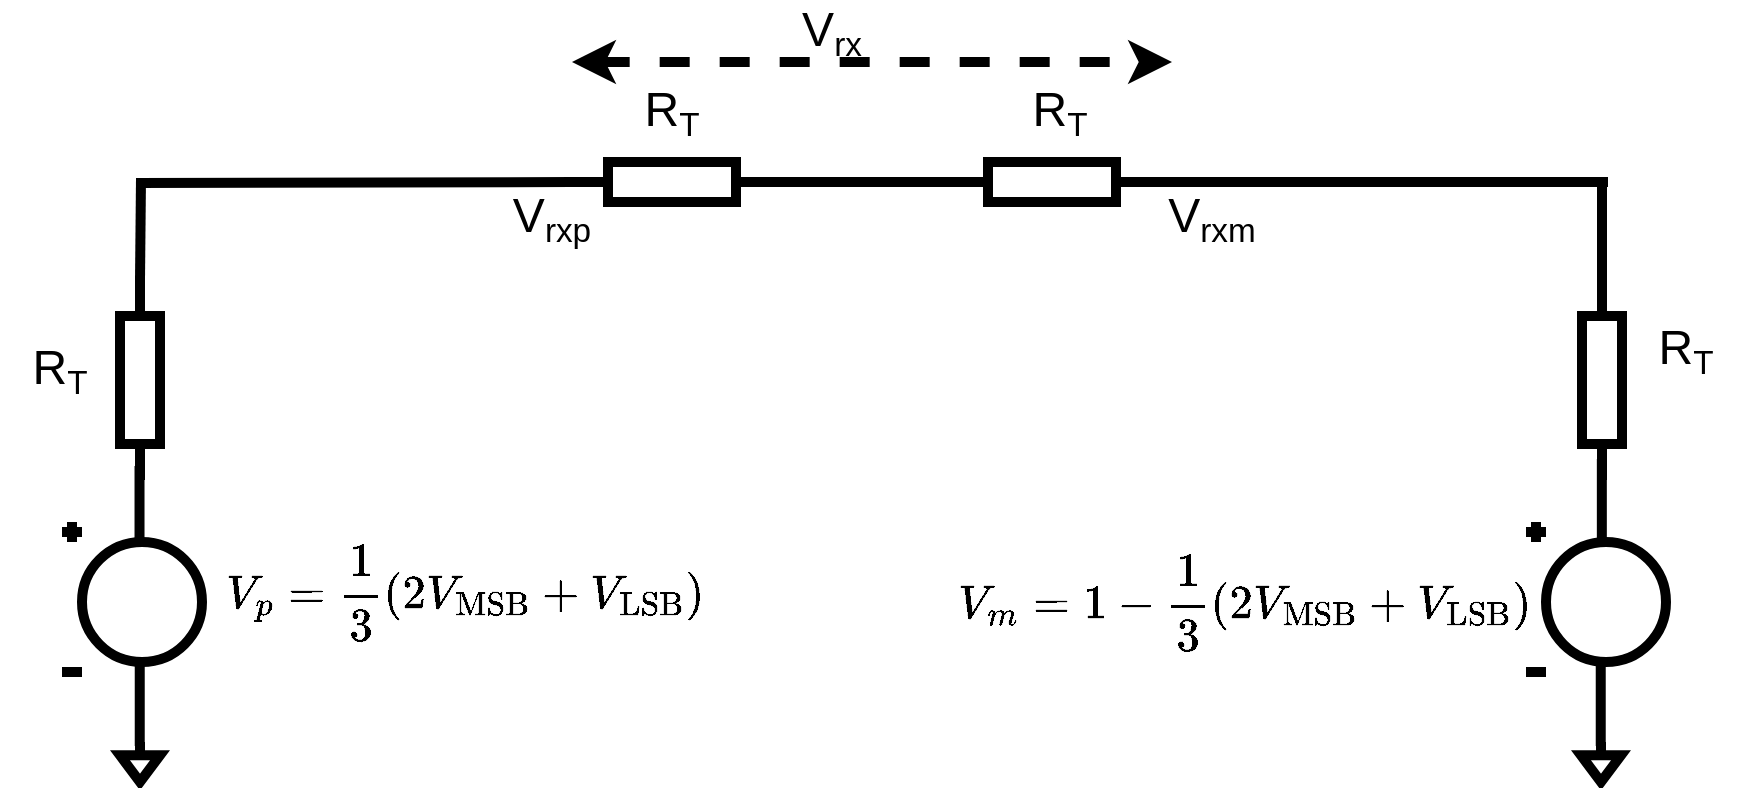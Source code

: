 <mxfile version="20.0.4" type="device"><diagram id="6QQlb1I65c49WgBTpUpv" name="Page-1"><mxGraphModel dx="2272" dy="748" grid="1" gridSize="10" guides="1" tooltips="1" connect="1" arrows="1" fold="1" page="1" pageScale="1" pageWidth="850" pageHeight="1100" math="1" shadow="0"><root><mxCell id="0"/><mxCell id="1" parent="0"/><mxCell id="_2ZI8IDyOnIZF4T-m0N9-2" style="edgeStyle=orthogonalEdgeStyle;rounded=0;orthogonalLoop=1;jettySize=auto;html=1;exitX=0;exitY=0.5;exitDx=0;exitDy=0;exitPerimeter=0;endArrow=none;endFill=0;strokeWidth=5;" edge="1" parent="1" source="SA6UHs4Svy6gIb4D_fUU-8" target="SA6UHs4Svy6gIb4D_fUU-9"><mxGeometry relative="1" as="geometry"/></mxCell><mxCell id="SA6UHs4Svy6gIb4D_fUU-8" value="" style="pointerEvents=1;verticalLabelPosition=bottom;shadow=0;dashed=0;align=center;html=1;verticalAlign=top;shape=mxgraph.electrical.resistors.resistor_1;direction=west;strokeWidth=5;" parent="1" vertex="1"><mxGeometry x="272" y="350" width="100" height="20" as="geometry"/></mxCell><mxCell id="SA6UHs4Svy6gIb4D_fUU-9" value="" style="pointerEvents=1;verticalLabelPosition=bottom;shadow=0;dashed=0;align=center;html=1;verticalAlign=top;shape=mxgraph.electrical.resistors.resistor_1;direction=west;strokeWidth=5;" parent="1" vertex="1"><mxGeometry x="462" y="350" width="100" height="20" as="geometry"/></mxCell><mxCell id="SA6UHs4Svy6gIb4D_fUU-13" value="" style="endArrow=none;html=1;rounded=0;entryX=1;entryY=0.5;entryDx=0;entryDy=0;entryPerimeter=0;strokeWidth=5;exitX=0;exitY=0.5;exitDx=0;exitDy=0;" parent="1" target="SA6UHs4Svy6gIb4D_fUU-8" edge="1"><mxGeometry width="50" height="50" relative="1" as="geometry"><mxPoint x="54" y="360.5" as="sourcePoint"/><mxPoint x="266" y="360" as="targetPoint"/></mxGeometry></mxCell><mxCell id="SA6UHs4Svy6gIb4D_fUU-14" value="" style="endArrow=none;html=1;rounded=0;strokeWidth=5;" parent="1" edge="1"><mxGeometry width="50" height="50" relative="1" as="geometry"><mxPoint x="562" y="359.99" as="sourcePoint"/><mxPoint x="790" y="360" as="targetPoint"/></mxGeometry></mxCell><mxCell id="SA6UHs4Svy6gIb4D_fUU-24" value="&lt;font style=&quot;font-size: 24px;&quot;&gt;R&lt;/font&gt;&lt;font style=&quot;font-size: 20px;&quot;&gt;&lt;sub&gt;T&lt;/sub&gt;&lt;/font&gt;" style="text;html=1;strokeColor=none;fillColor=none;align=center;verticalAlign=middle;whiteSpace=wrap;rounded=0;strokeWidth=5;" parent="1" vertex="1"><mxGeometry x="292" y="310" width="60" height="30" as="geometry"/></mxCell><mxCell id="SA6UHs4Svy6gIb4D_fUU-25" value="&lt;font style=&quot;font-size: 24px;&quot;&gt;R&lt;/font&gt;&lt;font style=&quot;font-size: 20px;&quot;&gt;&lt;sub&gt;T&lt;/sub&gt;&lt;/font&gt;" style="text;html=1;strokeColor=none;fillColor=none;align=center;verticalAlign=middle;whiteSpace=wrap;rounded=0;strokeWidth=5;" parent="1" vertex="1"><mxGeometry x="486" y="310" width="60" height="30" as="geometry"/></mxCell><mxCell id="SA6UHs4Svy6gIb4D_fUU-26" value="&lt;font style=&quot;font-size: 24px;&quot;&gt;V&lt;/font&gt;&lt;font style=&quot;font-size: 20px;&quot;&gt;&lt;sub&gt;rxp&lt;/sub&gt;&lt;/font&gt;" style="text;html=1;strokeColor=none;fillColor=none;align=center;verticalAlign=middle;whiteSpace=wrap;rounded=0;strokeWidth=5;" parent="1" vertex="1"><mxGeometry x="232" y="363" width="60" height="30" as="geometry"/></mxCell><mxCell id="SA6UHs4Svy6gIb4D_fUU-27" value="&lt;font style=&quot;font-size: 24px;&quot;&gt;V&lt;/font&gt;&lt;font style=&quot;font-size: 20px;&quot;&gt;&lt;sub&gt;rxm&lt;/sub&gt;&lt;/font&gt;" style="text;html=1;strokeColor=none;fillColor=none;align=center;verticalAlign=middle;whiteSpace=wrap;rounded=0;strokeWidth=5;" parent="1" vertex="1"><mxGeometry x="562" y="363" width="60" height="30" as="geometry"/></mxCell><mxCell id="SA6UHs4Svy6gIb4D_fUU-31" value="" style="endArrow=classic;startArrow=classic;html=1;rounded=0;fontSize=24;strokeWidth=5;dashed=1;" parent="1" edge="1"><mxGeometry width="50" height="50" relative="1" as="geometry"><mxPoint x="272" y="300" as="sourcePoint"/><mxPoint x="572" y="300" as="targetPoint"/></mxGeometry></mxCell><mxCell id="SA6UHs4Svy6gIb4D_fUU-32" value="&lt;font style=&quot;font-size: 24px;&quot;&gt;V&lt;/font&gt;&lt;font style=&quot;font-size: 20px;&quot;&gt;&lt;sub&gt;rx&lt;/sub&gt;&lt;/font&gt;" style="text;html=1;strokeColor=none;fillColor=none;align=center;verticalAlign=middle;whiteSpace=wrap;rounded=0;strokeWidth=5;" parent="1" vertex="1"><mxGeometry x="372" y="270" width="60" height="30" as="geometry"/></mxCell><mxCell id="_2ZI8IDyOnIZF4T-m0N9-4" value="" style="pointerEvents=1;verticalLabelPosition=bottom;shadow=0;dashed=0;align=center;html=1;verticalAlign=top;shape=mxgraph.electrical.resistors.resistor_1;direction=south;strokeWidth=5;" vertex="1" parent="1"><mxGeometry x="46" y="409" width="20" height="100" as="geometry"/></mxCell><mxCell id="_2ZI8IDyOnIZF4T-m0N9-5" value="" style="endArrow=none;html=1;rounded=0;exitX=0;exitY=0.5;exitDx=0;exitDy=0;exitPerimeter=0;strokeWidth=5;entryX=0.5;entryY=0;entryDx=0;entryDy=0;" edge="1" parent="1" source="_2ZI8IDyOnIZF4T-m0N9-4"><mxGeometry width="50" height="50" relative="1" as="geometry"><mxPoint x="6" y="310" as="sourcePoint"/><mxPoint x="56.5" y="358" as="targetPoint"/></mxGeometry></mxCell><mxCell id="_2ZI8IDyOnIZF4T-m0N9-7" value="" style="pointerEvents=1;verticalLabelPosition=bottom;shadow=0;dashed=0;align=center;html=1;verticalAlign=top;shape=mxgraph.electrical.signal_sources.signal_ground;strokeWidth=5;" vertex="1" parent="1"><mxGeometry x="46" y="640" width="20" height="20" as="geometry"/></mxCell><mxCell id="_2ZI8IDyOnIZF4T-m0N9-12" value="" style="pointerEvents=1;verticalLabelPosition=bottom;shadow=0;dashed=0;align=center;html=1;verticalAlign=top;shape=mxgraph.electrical.resistors.resistor_1;direction=south;strokeWidth=5;" vertex="1" parent="1"><mxGeometry x="777" y="409" width="20" height="100" as="geometry"/></mxCell><mxCell id="_2ZI8IDyOnIZF4T-m0N9-13" value="" style="endArrow=none;html=1;rounded=0;exitX=0;exitY=0.5;exitDx=0;exitDy=0;exitPerimeter=0;strokeWidth=5;" edge="1" parent="1" source="_2ZI8IDyOnIZF4T-m0N9-12"><mxGeometry width="50" height="50" relative="1" as="geometry"><mxPoint x="737" y="310" as="sourcePoint"/><mxPoint x="787" y="360" as="targetPoint"/></mxGeometry></mxCell><mxCell id="_2ZI8IDyOnIZF4T-m0N9-51" value="" style="pointerEvents=1;verticalLabelPosition=bottom;shadow=0;dashed=0;align=center;html=1;verticalAlign=top;shape=mxgraph.electrical.signal_sources.dc_source_1;fontSize=15;fontColor=#67AB9F;strokeColor=#000000;strokeWidth=5;fillColor=none;" vertex="1" parent="1"><mxGeometry x="17" y="530" width="70" height="75" as="geometry"/></mxCell><mxCell id="_2ZI8IDyOnIZF4T-m0N9-53" value="" style="endArrow=none;html=1;rounded=0;fontSize=15;fontColor=#67AB9F;strokeWidth=5;" edge="1" parent="1"><mxGeometry width="50" height="50" relative="1" as="geometry"><mxPoint x="55.87" y="642" as="sourcePoint"/><mxPoint x="55.87" y="602" as="targetPoint"/></mxGeometry></mxCell><mxCell id="_2ZI8IDyOnIZF4T-m0N9-58" value="" style="pointerEvents=1;verticalLabelPosition=bottom;shadow=0;dashed=0;align=center;html=1;verticalAlign=top;shape=mxgraph.electrical.signal_sources.dc_source_1;fontSize=15;fontColor=#67AB9F;strokeColor=#000000;strokeWidth=5;fillColor=none;" vertex="1" parent="1"><mxGeometry x="749" y="530" width="70" height="75" as="geometry"/></mxCell><mxCell id="_2ZI8IDyOnIZF4T-m0N9-60" value="" style="pointerEvents=1;verticalLabelPosition=bottom;shadow=0;dashed=0;align=center;html=1;verticalAlign=top;shape=mxgraph.electrical.signal_sources.signal_ground;strokeWidth=5;" vertex="1" parent="1"><mxGeometry x="776.5" y="640" width="20" height="20" as="geometry"/></mxCell><mxCell id="_2ZI8IDyOnIZF4T-m0N9-61" value="" style="endArrow=none;html=1;rounded=0;fontSize=15;fontColor=#67AB9F;strokeWidth=5;" edge="1" parent="1"><mxGeometry width="50" height="50" relative="1" as="geometry"><mxPoint x="786.37" y="642" as="sourcePoint"/><mxPoint x="786.37" y="602" as="targetPoint"/></mxGeometry></mxCell><mxCell id="_2ZI8IDyOnIZF4T-m0N9-62" value="&lt;font style=&quot;font-size: 20px;&quot;&gt;$$V_p = \frac{1}{3}(2V_{\text{MSB}}+V_{\text{LSB}})$$&lt;/font&gt;" style="text;html=1;strokeColor=none;fillColor=none;align=center;verticalAlign=middle;whiteSpace=wrap;rounded=0;" vertex="1" parent="1"><mxGeometry x="130" y="530" width="178" height="70" as="geometry"/></mxCell><mxCell id="_2ZI8IDyOnIZF4T-m0N9-69" value="&lt;font style=&quot;font-size: 24px;&quot;&gt;R&lt;/font&gt;&lt;font style=&quot;font-size: 20px;&quot;&gt;&lt;sub&gt;T&lt;/sub&gt;&lt;/font&gt;" style="text;html=1;strokeColor=none;fillColor=none;align=center;verticalAlign=middle;whiteSpace=wrap;rounded=0;strokeWidth=5;" vertex="1" parent="1"><mxGeometry x="-14" y="439" width="60" height="30" as="geometry"/></mxCell><mxCell id="_2ZI8IDyOnIZF4T-m0N9-70" value="&lt;font style=&quot;font-size: 24px;&quot;&gt;R&lt;/font&gt;&lt;font style=&quot;font-size: 20px;&quot;&gt;&lt;sub&gt;T&lt;/sub&gt;&lt;/font&gt;" style="text;html=1;strokeColor=none;fillColor=none;align=center;verticalAlign=middle;whiteSpace=wrap;rounded=0;strokeWidth=5;" vertex="1" parent="1"><mxGeometry x="798.5" y="429" width="60" height="30" as="geometry"/></mxCell><mxCell id="_2ZI8IDyOnIZF4T-m0N9-73" value="" style="endArrow=none;html=1;rounded=0;fontSize=15;fontColor=#67AB9F;strokeWidth=5;" edge="1" parent="1"><mxGeometry width="50" height="50" relative="1" as="geometry"><mxPoint x="55.76" y="542" as="sourcePoint"/><mxPoint x="55.76" y="502" as="targetPoint"/></mxGeometry></mxCell><mxCell id="_2ZI8IDyOnIZF4T-m0N9-74" value="" style="endArrow=none;html=1;rounded=0;fontSize=15;fontColor=#67AB9F;strokeWidth=5;" edge="1" parent="1"><mxGeometry width="50" height="50" relative="1" as="geometry"><mxPoint x="786.92" y="538.5" as="sourcePoint"/><mxPoint x="786.92" y="498.5" as="targetPoint"/></mxGeometry></mxCell><mxCell id="_2ZI8IDyOnIZF4T-m0N9-76" value="&lt;font style=&quot;font-size: 20px;&quot;&gt;$$V_m=1-\frac{1}{3}(2V_{\text{MSB}}+V_{\text{LSB}})$$&lt;/font&gt;" style="text;html=1;strokeColor=none;fillColor=none;align=center;verticalAlign=middle;whiteSpace=wrap;rounded=0;" vertex="1" parent="1"><mxGeometry x="519" y="535" width="178" height="70" as="geometry"/></mxCell></root></mxGraphModel></diagram></mxfile>